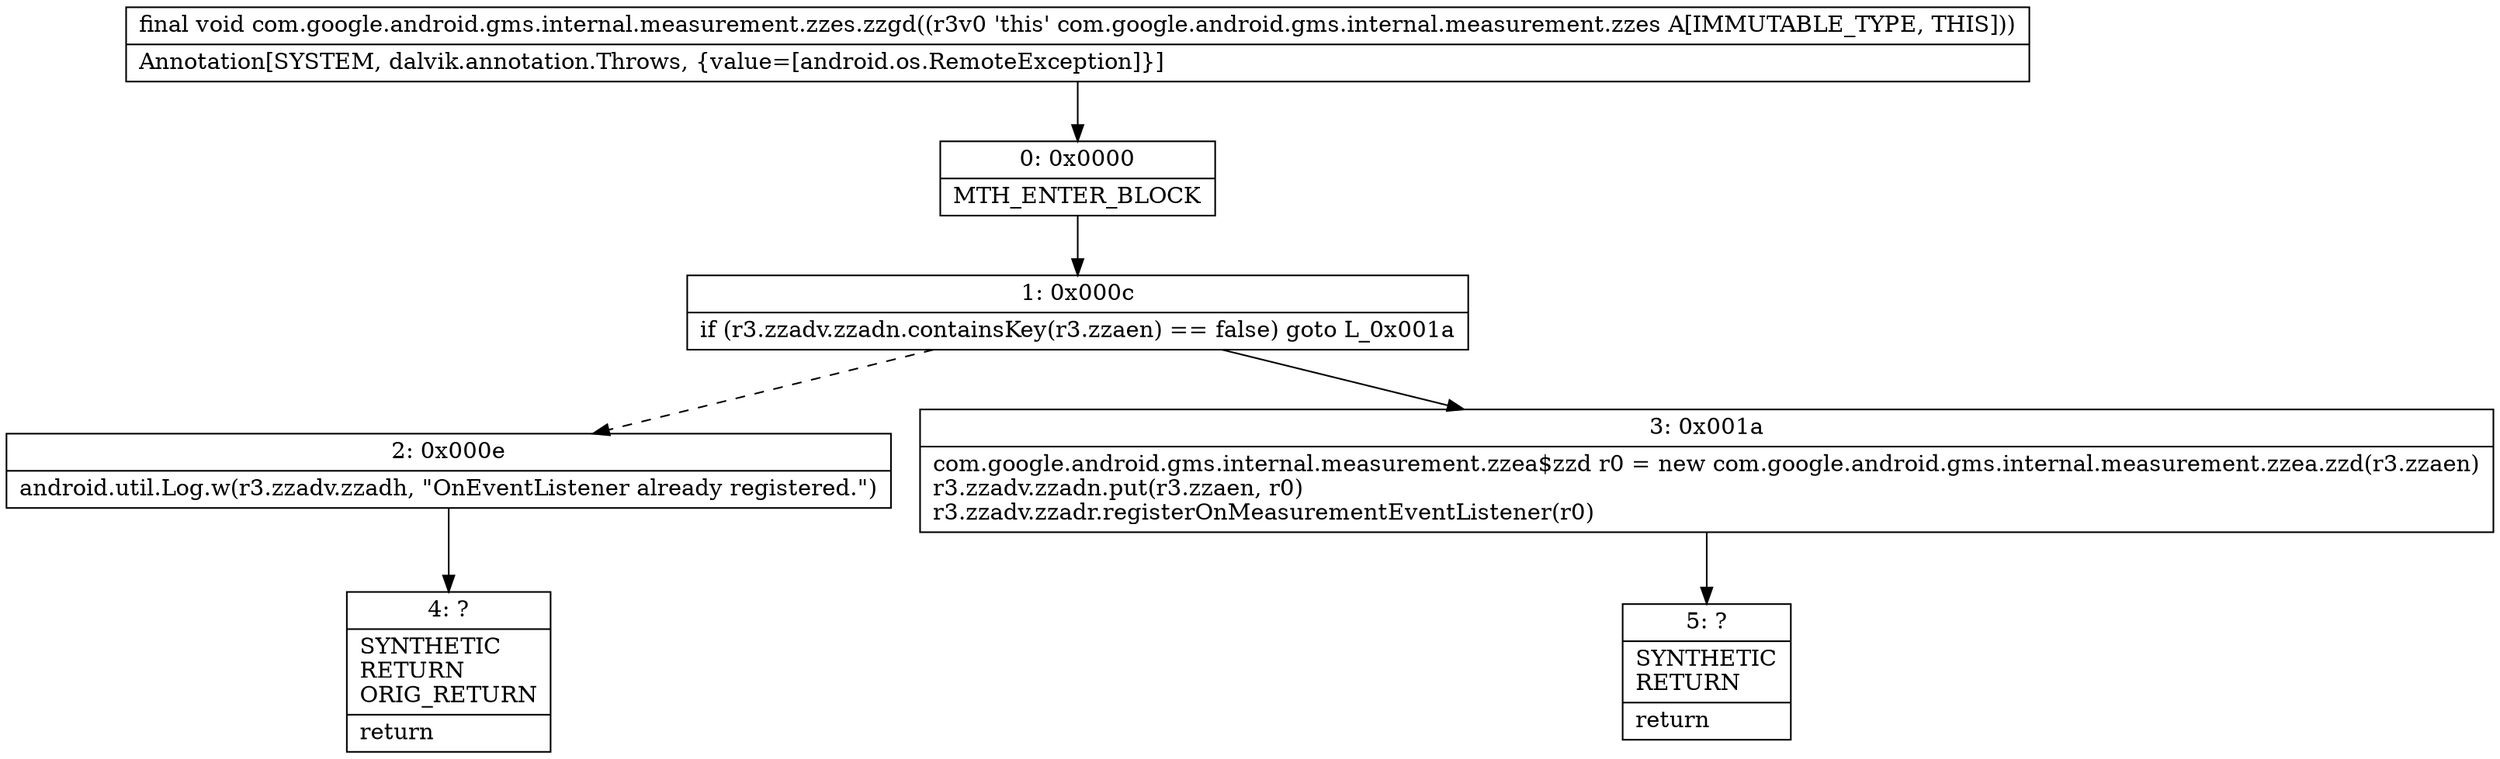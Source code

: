 digraph "CFG forcom.google.android.gms.internal.measurement.zzes.zzgd()V" {
Node_0 [shape=record,label="{0\:\ 0x0000|MTH_ENTER_BLOCK\l}"];
Node_1 [shape=record,label="{1\:\ 0x000c|if (r3.zzadv.zzadn.containsKey(r3.zzaen) == false) goto L_0x001a\l}"];
Node_2 [shape=record,label="{2\:\ 0x000e|android.util.Log.w(r3.zzadv.zzadh, \"OnEventListener already registered.\")\l}"];
Node_3 [shape=record,label="{3\:\ 0x001a|com.google.android.gms.internal.measurement.zzea$zzd r0 = new com.google.android.gms.internal.measurement.zzea.zzd(r3.zzaen)\lr3.zzadv.zzadn.put(r3.zzaen, r0)\lr3.zzadv.zzadr.registerOnMeasurementEventListener(r0)\l}"];
Node_4 [shape=record,label="{4\:\ ?|SYNTHETIC\lRETURN\lORIG_RETURN\l|return\l}"];
Node_5 [shape=record,label="{5\:\ ?|SYNTHETIC\lRETURN\l|return\l}"];
MethodNode[shape=record,label="{final void com.google.android.gms.internal.measurement.zzes.zzgd((r3v0 'this' com.google.android.gms.internal.measurement.zzes A[IMMUTABLE_TYPE, THIS]))  | Annotation[SYSTEM, dalvik.annotation.Throws, \{value=[android.os.RemoteException]\}]\l}"];
MethodNode -> Node_0;
Node_0 -> Node_1;
Node_1 -> Node_2[style=dashed];
Node_1 -> Node_3;
Node_2 -> Node_4;
Node_3 -> Node_5;
}

